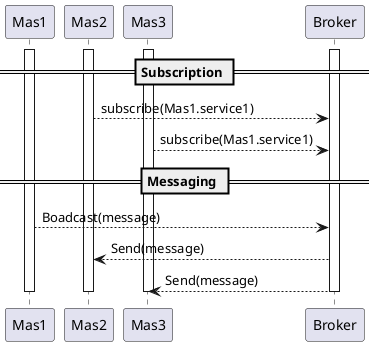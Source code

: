 @startuml
 
participant Mas1 as M1

participant Mas2 as M2

participant Mas3 as M3

participant Broker as CB
 
activate M1

activate M2

activate M3

activate CB
 
== Subscription ==
 
M2 --> CB : subscribe(Mas1.service1)

M3 --> CB : subscribe(Mas1.service1)
 
== Messaging ==
 
M1 --> CB : Boadcast(message)

CB --> M2 : Send(message)

CB --> M3 : Send(message)
 
deactivate M1

deactivate M2

deactivate M3

deactivate CB
 
@enduml